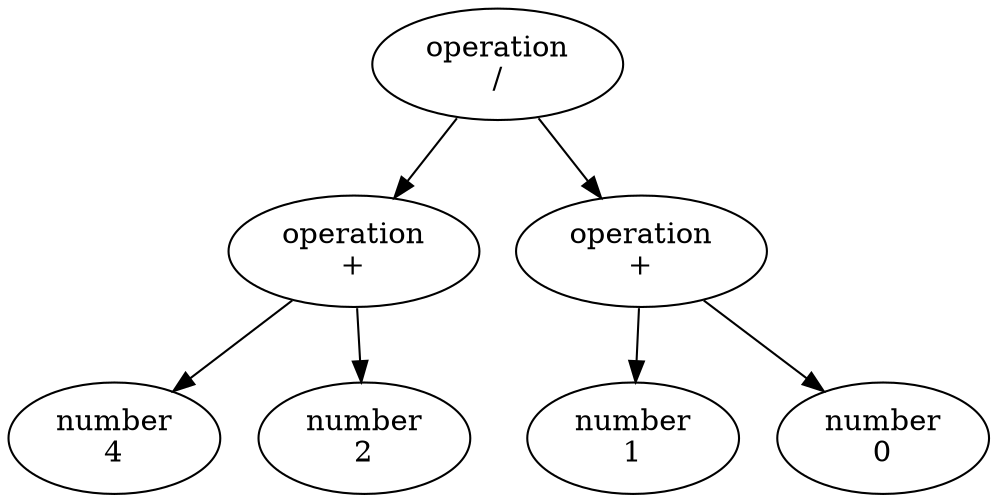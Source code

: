 digraph AST {
  node0 [label="operation\n/"];
  node1 [label="operation\n+"];
  node0 -> node1;
  node2 [label="number\n4"];
  node1 -> node2;
  node3 [label="number\n2"];
  node1 -> node3;
  node4 [label="operation\n+"];
  node0 -> node4;
  node5 [label="number\n1"];
  node4 -> node5;
  node6 [label="number\n0"];
  node4 -> node6;
}
